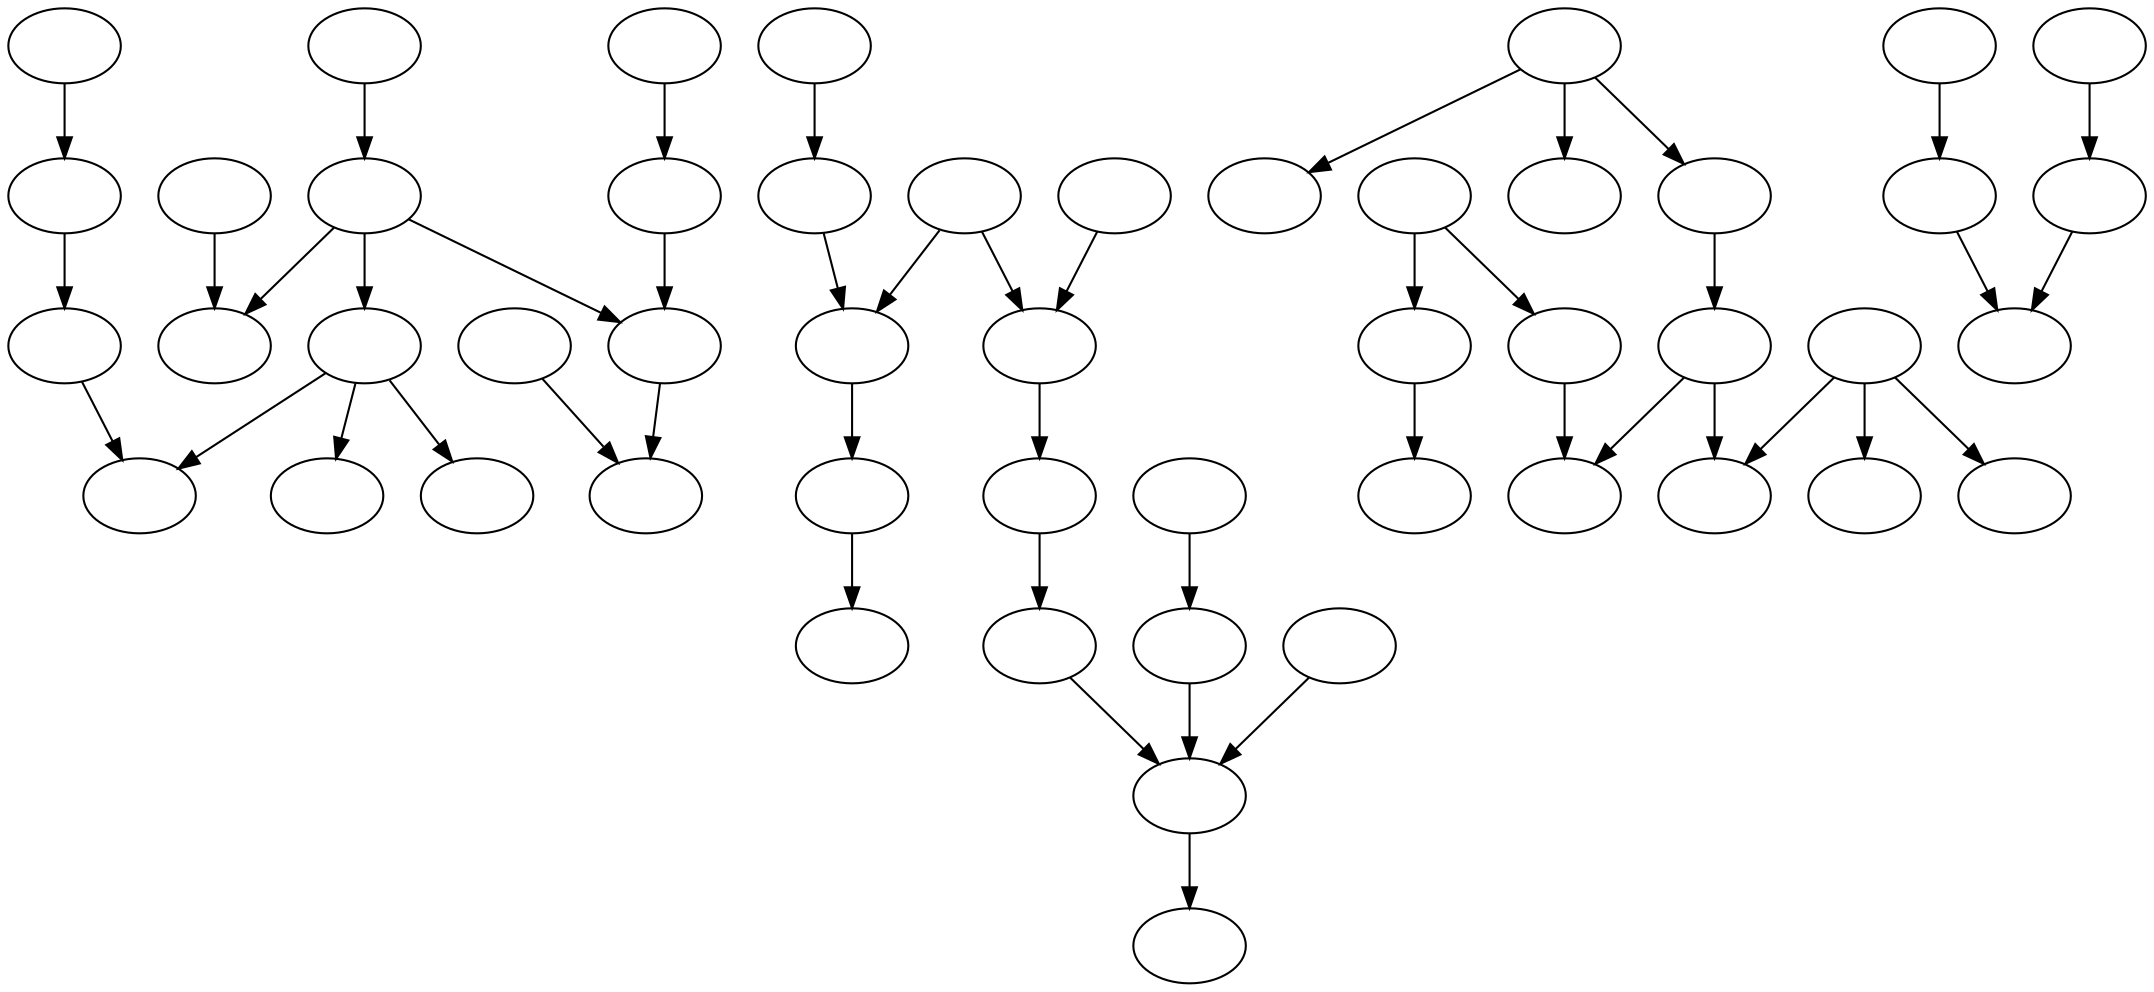 digraph {
	"../prueba/9326871.10.jpg" [
		image = "../prueba/9326871.10.jpg",
		label = ""
	];
	"../prueba/9326871.11.jpg" [
		image = "../prueba/9326871.11.jpg",
		label = ""
	];
	"../prueba/9326871.12.jpg" [
		image = "../prueba/9326871.12.jpg",
		label = ""
	];
	"../prueba/9326871.13.jpg" [
		image = "../prueba/9326871.13.jpg",
		label = ""
	];
	"../prueba/9326871.14.jpg" [
		image = "../prueba/9326871.14.jpg",
		label = ""
	];
	"../prueba/9326871.15.jpg" [
		image = "../prueba/9326871.15.jpg",
		label = ""
	];
	"../prueba/9326871.16.jpg" [
		image = "../prueba/9326871.16.jpg",
		label = ""
	];
	"../prueba/9326871.18.jpg" [
		image = "../prueba/9326871.18.jpg",
		label = ""
	];
	"../prueba/9326871.19.jpg" [
		image = "../prueba/9326871.19.jpg",
		label = ""
	];
	"../prueba/9326871.1.jpg" [
		image = "../prueba/9326871.1.jpg",
		label = ""
	];
	"../prueba/9326871.20.jpg" [
		image = "../prueba/9326871.20.jpg",
		label = ""
	];
	"../prueba/9326871.2.jpg" [
		image = "../prueba/9326871.2.jpg",
		label = ""
	];
	"../prueba/9326871.3.jpg" [
		image = "../prueba/9326871.3.jpg",
		label = ""
	];
	"../prueba/9326871.5.jpg" [
		image = "../prueba/9326871.5.jpg",
		label = ""
	];
	"../prueba/9326871.7.jpg" [
		image = "../prueba/9326871.7.jpg",
		label = ""
	];
	"../prueba/9326871.8.jpg" [
		image = "../prueba/9326871.8.jpg",
		label = ""
	];
	"../prueba/9332898.11.jpg" [
		image = "../prueba/9332898.11.jpg",
		label = ""
	];
	"../prueba/9332898.12.jpg" [
		image = "../prueba/9332898.12.jpg",
		label = ""
	];
	"../prueba/9332898.13.jpg" [
		image = "../prueba/9332898.13.jpg",
		label = ""
	];
	"../prueba/9332898.14.jpg" [
		image = "../prueba/9332898.14.jpg",
		label = ""
	];
	"../prueba/9332898.15.jpg" [
		image = "../prueba/9332898.15.jpg",
		label = ""
	];
	"../prueba/9332898.17.jpg" [
		image = "../prueba/9332898.17.jpg",
		label = ""
	];
	"../prueba/9332898.18.jpg" [
		image = "../prueba/9332898.18.jpg",
		label = ""
	];
	"../prueba/9332898.19.jpg" [
		image = "../prueba/9332898.19.jpg",
		label = ""
	];
	"../prueba/9332898.2.jpg" [
		image = "../prueba/9332898.2.jpg",
		label = ""
	];
	"../prueba/9332898.4.jpg" [
		image = "../prueba/9332898.4.jpg",
		label = ""
	];
	"../prueba/9332898.5.jpg" [
		image = "../prueba/9332898.5.jpg",
		label = ""
	];
	"../prueba/9332898.6.jpg" [
		image = "../prueba/9332898.6.jpg",
		label = ""
	];
	"../prueba/9332898.7.jpg" [
		image = "../prueba/9332898.7.jpg",
		label = ""
	];
	"../prueba/9332898.8.jpg" [
		image = "../prueba/9332898.8.jpg",
		label = ""
	];
	"../prueba/9332898.9.jpg" [
		image = "../prueba/9332898.9.jpg",
		label = ""
	];
	"../prueba/9336923.10.jpg" [
		image = "../prueba/9336923.10.jpg",
		label = ""
	];
	"../prueba/9336923.11.jpg" [
		image = "../prueba/9336923.11.jpg",
		label = ""
	];
	"../prueba/9336923.14.jpg" [
		image = "../prueba/9336923.14.jpg",
		label = ""
	];
	"../prueba/9336923.15.jpg" [
		image = "../prueba/9336923.15.jpg",
		label = ""
	];
	"../prueba/9336923.16.jpg" [
		image = "../prueba/9336923.16.jpg",
		label = ""
	];
	"../prueba/9336923.18.jpg" [
		image = "../prueba/9336923.18.jpg",
		label = ""
	];
	"../prueba/9336923.1.jpg" [
		image = "../prueba/9336923.1.jpg",
		label = ""
	];
	"../prueba/9336923.20.jpg" [
		image = "../prueba/9336923.20.jpg",
		label = ""
	];
	"../prueba/9336923.2.jpg" [
		image = "../prueba/9336923.2.jpg",
		label = ""
	];
	"../prueba/9336923.4.jpg" [
		image = "../prueba/9336923.4.jpg",
		label = ""
	];
	"../prueba/9336923.5.jpg" [
		image = "../prueba/9336923.5.jpg",
		label = ""
	];
	"../prueba/9336923.8.jpg" [
		image = "../prueba/9336923.8.jpg",
		label = ""
	];
	"../prueba/9338446.10.jpg" [
		image = "../prueba/9338446.10.jpg",
		label = ""
	];
	"../prueba/9338446.2.jpg" [
		image = "../prueba/9338446.2.jpg",
		label = ""
	];
	"../prueba/9338446.3.jpg" [
		image = "../prueba/9338446.3.jpg",
		label = ""
	];
	"../prueba/9338446.5.jpg" [
		image = "../prueba/9338446.5.jpg",
		label = ""
	];
	"../prueba/9338446.7.jpg" [
		image = "../prueba/9338446.7.jpg",
		label = ""
	];
	"../prueba/9338446.8.jpg" [
		image = "../prueba/9338446.8.jpg",
		label = ""
	];
	"../prueba/9338446.9.jpg" [
		image = "../prueba/9338446.9.jpg",
		label = ""
	];
	"../prueba/9332898.4.jpg" -> "../prueba/9332898.8.jpg"
	"../prueba/9332898.6.jpg" -> "../prueba/9332898.8.jpg"
	"../prueba/9332898.7.jpg" -> "../prueba/9332898.8.jpg"
	"../prueba/9326871.14.jpg" -> "../prueba/9326871.18.jpg"
	"../prueba/9338446.7.jpg" -> "../prueba/9338446.8.jpg"
	"../prueba/9326871.3.jpg" -> "../prueba/9326871.7.jpg"
	"../prueba/9326871.18.jpg" -> "../prueba/9326871.20.jpg"
	"../prueba/9332898.13.jpg" -> "../prueba/9332898.15.jpg"
	"../prueba/9332898.5.jpg" -> "../prueba/9332898.6.jpg"
	"../prueba/9338446.5.jpg" -> "../prueba/9338446.7.jpg"
	"../prueba/9332898.2.jpg" -> "../prueba/9332898.4.jpg"
	"../prueba/9336923.10.jpg" -> "../prueba/9336923.16.jpg"
	"../prueba/9326871.3.jpg" -> "../prueba/9326871.8.jpg"
	"../prueba/9326871.13.jpg" -> "../prueba/9326871.14.jpg"
	"../prueba/9326871.2.jpg" -> "../prueba/9326871.8.jpg"
	"../prueba/9326871.15.jpg" -> "../prueba/9326871.16.jpg"
	"../prueba/9336923.10.jpg" -> "../prueba/9336923.8.jpg"
	"../prueba/9332898.8.jpg" -> "../prueba/9332898.9.jpg"
	"../prueba/9336923.15.jpg" -> "../prueba/9336923.16.jpg"
	"../prueba/9326871.3.jpg" -> "../prueba/9326871.5.jpg"
	"../prueba/9336923.14.jpg" -> "../prueba/9336923.15.jpg"
	"../prueba/9326871.14.jpg" -> "../prueba/9326871.16.jpg"
	"../prueba/9332898.12.jpg" -> "../prueba/9332898.17.jpg"
	"../prueba/9338446.2.jpg" -> "../prueba/9338446.3.jpg"
	"../prueba/9332898.11.jpg" -> "../prueba/9332898.12.jpg"
	"../prueba/9336923.11.jpg" -> "../prueba/9336923.14.jpg"
	"../prueba/9326871.10.jpg" -> "../prueba/9326871.1.jpg"
	"../prueba/9332898.13.jpg" -> "../prueba/9332898.17.jpg"
	"../prueba/9336923.11.jpg" -> "../prueba/9336923.5.jpg"
	"../prueba/9332898.15.jpg" -> "../prueba/9332898.2.jpg"
	"../prueba/9336923.15.jpg" -> "../prueba/9336923.2.jpg"
	"../prueba/9326871.12.jpg" -> "../prueba/9326871.18.jpg"
	"../prueba/9326871.19.jpg" -> "../prueba/9326871.20.jpg"
	"../prueba/9336923.20.jpg" -> "../prueba/9336923.2.jpg"
	"../prueba/9336923.10.jpg" -> "../prueba/9336923.18.jpg"
	"../prueba/9332898.14.jpg" -> "../prueba/9332898.15.jpg"
	"../prueba/9336923.11.jpg" -> "../prueba/9336923.4.jpg"
	"../prueba/9326871.1.jpg" -> "../prueba/9326871.2.jpg"
	"../prueba/9336923.1.jpg" -> "../prueba/9336923.20.jpg"
	"../prueba/9332898.17.jpg" -> "../prueba/9332898.18.jpg"
	"../prueba/9332898.18.jpg" -> "../prueba/9332898.19.jpg"
	"../prueba/9326871.11.jpg" -> "../prueba/9326871.12.jpg"
	"../prueba/9326871.14.jpg" -> "../prueba/9326871.3.jpg"
	"../prueba/9338446.3.jpg" -> "../prueba/9338446.8.jpg"
	"../prueba/9338446.10.jpg" -> "../prueba/9338446.9.jpg"
	"../prueba/9336923.1.jpg" -> "../prueba/9338446.10.jpg"
}